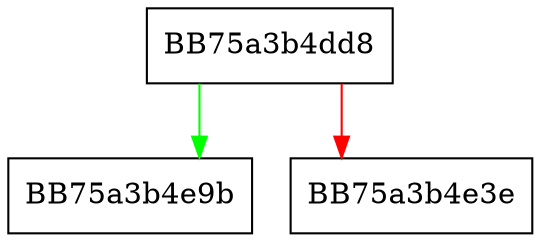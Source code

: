digraph get_vendor_id {
  node [shape="box"];
  graph [splines=ortho];
  BB75a3b4dd8 -> BB75a3b4e9b [color="green"];
  BB75a3b4dd8 -> BB75a3b4e3e [color="red"];
}